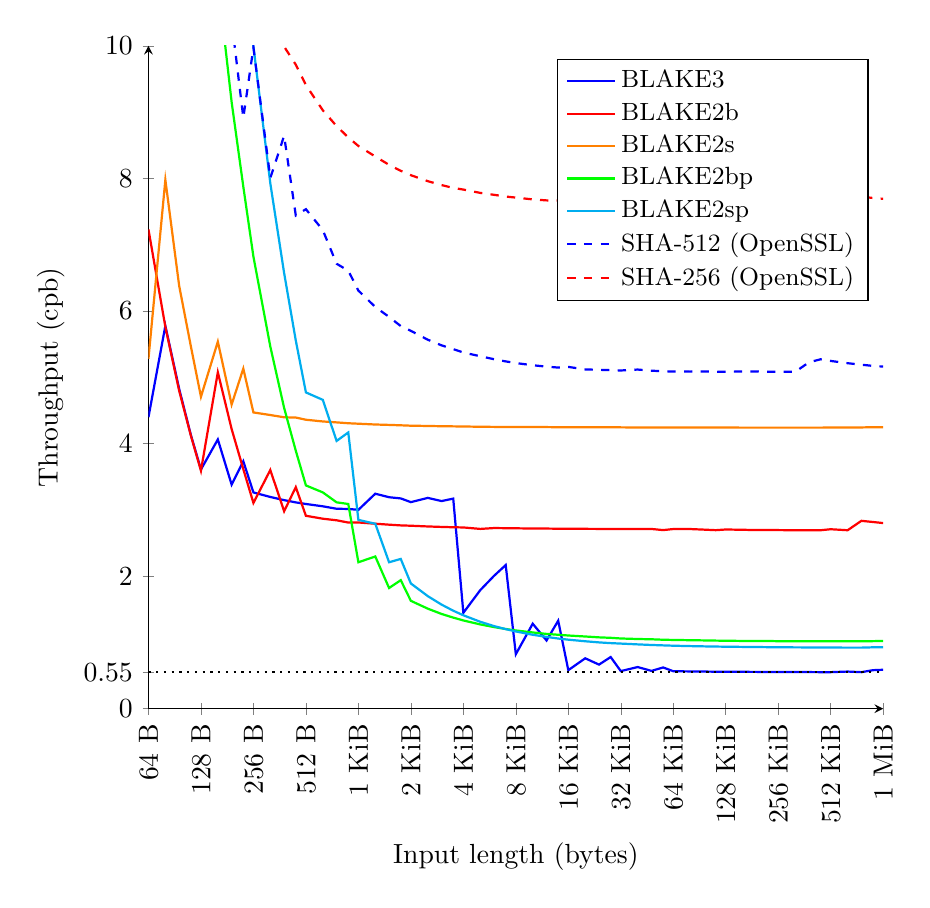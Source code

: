 \begin{tikzpicture}
\begin{axis}[
    width=0.9\textwidth,
	height=10cm,
	legend style={at={(0.98,0.98)}, anchor=north east, font=\small, cells={anchor=west}},
	axis x line=bottom,
	axis y line=left,
	cycle multi list={
		linestyles\nextlist
		blue,red,orange,green,cyan
	},
	%no markers,
	mark options={scale=0.5},
	every axis plot/.append style={thick},
    ymin=0,
    ymax=10,
    xmin=64,
    xmax=1048576,
	ylabel=Throughput (cpb),
	xlabel=Input length (bytes),
	xmode=log,
	log basis x=2,
	y tick label style={%
		/pgf/number format/.cd,%
		scaled x ticks = false,%
		set thousands separator={},%
		fixed%
	},
	xticklabels={64 B,128 B,256 B,512 B,1 KiB,2 KiB,4 KiB,8 KiB,16 KiB,32 KiB,64 KiB,128 KiB,256 KiB,512 KiB,1 MiB},
	xtick={64, 128, 256, 512, 1024, 2048, 4096, 8192, 16384, 32768, 65536, 131072, 262144, 524288, 1048576},
	ytick={0, 0.55, 2, 4, 6, 8, 10},
	x tick label style={rotate=90,anchor=east}
]
\legend{BLAKE3, BLAKE2b, BLAKE2s, BLAKE2bp, BLAKE2sp, SHA-512 (OpenSSL), SHA-256 (OpenSSL)}
% blake3
\addplot coordinates {
(64, 4.398)
(80, 5.775)
(96, 4.825)
(112, 4.131)
(128, 3.608)
(160, 4.062)
(192, 3.38)
(224, 3.732)
(256, 3.262)
(320, 3.194)
(384, 3.146)
(448, 3.112)
(512, 3.088)
(640, 3.053)
(768, 3.016)
(896, 3.013)
(1024, 3.0)
(1280, 3.243)
(1536, 3.19)
(1792, 3.172)
(2048, 3.116)
(2560, 3.18)
(3072, 3.132)
(3584, 3.169)
(4096, 1.446)
(5120, 1.788)
(6144, 2.004)
(7168, 2.167)
(8192, 0.822)
(10240, 1.282)
(12288, 1.029)
(14336, 1.327)
(16384, 0.581)
(20480, 0.76)
(24576, 0.665)
(28672, 0.779)
(32768, 0.567)
(40960, 0.628)
(49152, 0.57)
(57344, 0.622)
(65536, 0.565)
(81920, 0.562)
(98304, 0.56)
(114688, 0.558)
(131072, 0.557)
(163840, 0.556)
(196608, 0.555)
(229376, 0.554)
(262144, 0.554)
(327680, 0.552)
(393216, 0.552)
(458752, 0.551)
(524288, 0.551)
(655360, 0.56)
(786432, 0.551)
(917504, 0.581)
(1048576, 0.587)
};
% blake2b
\addplot coordinates {
(64, 7.23)
(80, 5.76)
(96, 4.797)
(112, 4.121)
(128, 3.59)
(160, 5.075)
(192, 4.219)
(224, 3.613)
(256, 3.104)
(320, 3.601)
(384, 2.978)
(448, 3.342)
(512, 2.91)
(640, 2.866)
(768, 2.842)
(896, 2.808)
(1024, 2.809)
(1280, 2.79)
(1536, 2.776)
(1792, 2.765)
(2048, 2.76)
(2560, 2.749)
(3072, 2.742)
(3584, 2.737)
(4096, 2.734)
(5120, 2.712)
(6144, 2.725)
(7168, 2.723)
(8192, 2.721)
(10240, 2.718)
(12288, 2.717)
(14336, 2.715)
(16384, 2.714)
(20480, 2.713)
(24576, 2.712)
(28672, 2.712)
(32768, 2.712)
(40960, 2.711)
(49152, 2.711)
(57344, 2.694)
(65536, 2.71)
(81920, 2.71)
(98304, 2.701)
(114688, 2.693)
(131072, 2.703)
(163840, 2.699)
(196608, 2.694)
(229376, 2.695)
(262144, 2.694)
(327680, 2.692)
(393216, 2.692)
(458752, 2.692)
(524288, 2.707)
(655360, 2.692)
(786432, 2.834)
(917504, 2.816)
(1048576, 2.8)
};
% blake2s
\addplot coordinates {
(64, 5.278)
(80, 7.978)
(96, 6.38)
(112, 5.469)
(128, 4.705)
(160, 5.537)
(192, 4.588)
(224, 5.13)
(256, 4.469)
(320, 4.43)
(384, 4.396)
(448, 4.392)
(512, 4.359)
(640, 4.333)
(768, 4.319)
(896, 4.306)
(1024, 4.299)
(1280, 4.287)
(1536, 4.281)
(1792, 4.275)
(2048, 4.269)
(2560, 4.265)
(3072, 4.261)
(3584, 4.259)
(4096, 4.257)
(5120, 4.253)
(6144, 4.251)
(7168, 4.25)
(8192, 4.249)
(10240, 4.248)
(12288, 4.248)
(14336, 4.246)
(16384, 4.247)
(20480, 4.245)
(24576, 4.245)
(28672, 4.245)
(32768, 4.244)
(40960, 4.242)
(49152, 4.242)
(57344, 4.242)
(65536, 4.242)
(81920, 4.241)
(98304, 4.241)
(114688, 4.241)
(131072, 4.241)
(163840, 4.24)
(196608, 4.24)
(229376, 4.24)
(262144, 4.24)
(327680, 4.24)
(393216, 4.24)
(458752, 4.24)
(524288, 4.241)
(655360, 4.241)
(786432, 4.243)
(917504, 4.246)
(1048576, 4.246)
};
% blake2bp
\addplot coordinates {
(64, 27.583)
(80, 22.133)
(96, 18.444)
(112, 15.808)
(128, 13.682)
(160, 10.982)
(192, 9.151)
(224, 7.875)
(256, 6.819)
(320, 5.463)
(384, 4.538)
(448, 3.891)
(512, 3.368)
(640, 3.263)
(768, 3.113)
(896, 3.088)
(1024, 2.209)
(1280, 2.296)
(1536, 1.82)
(1792, 1.939)
(2048, 1.627)
(2560, 1.509)
(3072, 1.429)
(3584, 1.374)
(4096, 1.331)
(5120, 1.271)
(6144, 1.231)
(7168, 1.202)
(8192, 1.18)
(10240, 1.15)
(12288, 1.128)
(14336, 1.115)
(16384, 1.104)
(20480, 1.089)
(24576, 1.076)
(28672, 1.069)
(32768, 1.059)
(40960, 1.051)
(49152, 1.047)
(57344, 1.04)
(65536, 1.037)
(81920, 1.033)
(98304, 1.03)
(114688, 1.027)
(131072, 1.025)
(163840, 1.022)
(196608, 1.021)
(229376, 1.021)
(262144, 1.018)
(327680, 1.017)
(393216, 1.018)
(458752, 1.017)
(524288, 1.017)
(655360, 1.016)
(786432, 1.016)
(917504, 1.019)
(1048576, 1.021)
};
% blake2sp
\addplot coordinates {
(64, 40.159)
(80, 32.285)
(96, 26.872)
(112, 23.141)
(128, 20.014)
(160, 16.101)
(192, 13.323)
(224, 11.476)
(256, 9.991)
(320, 7.925)
(384, 6.573)
(448, 5.554)
(512, 4.771)
(640, 4.659)
(768, 4.039)
(896, 4.167)
(1024, 2.848)
(1280, 2.79)
(1536, 2.209)
(1792, 2.259)
(2048, 1.889)
(2560, 1.698)
(3072, 1.57)
(3584, 1.478)
(4096, 1.409)
(5120, 1.311)
(6144, 1.246)
(7168, 1.2)
(8192, 1.165)
(10240, 1.115)
(12288, 1.083)
(14336, 1.058)
(16384, 1.041)
(20480, 1.017)
(24576, 1.0)
(28672, 0.989)
(32768, 0.982)
(40960, 0.97)
(49152, 0.961)
(57344, 0.955)
(65536, 0.95)
(81920, 0.944)
(98304, 0.94)
(114688, 0.937)
(131072, 0.935)
(163840, 0.932)
(196608, 0.93)
(229376, 0.928)
(262144, 0.926)
(327680, 0.925)
(393216, 0.924)
(458752, 0.923)
(524288, 0.922)
(655360, 0.921)
(786432, 0.921)
(917504, 0.926)
(1048576, 0.926)
};
% sha512
\addplot coordinates {
(64, 18.808)
(80, 15.056)
(96, 12.576)
(112, 17.965)
(128, 15.52)
(160, 12.467)
(192, 10.374)
(224, 8.914)
(256, 9.974)
(320, 8.005)
(384, 8.643)
(448, 7.44)
(512, 7.535)
(640, 7.22)
(768, 6.712)
(896, 6.608)
(1024, 6.307)
(1280, 6.06)
(1536, 5.91)
(1792, 5.772)
(2048, 5.7)
(2560, 5.566)
(3072, 5.481)
(3584, 5.424)
(4096, 5.373)
(5120, 5.317)
(6144, 5.272)
(7168, 5.239)
(8192, 5.214)
(10240, 5.181)
(12288, 5.16)
(14336, 5.146)
(16384, 5.156)
(20480, 5.118)
(24576, 5.112)
(28672, 5.107)
(32768, 5.102)
(40960, 5.116)
(49152, 5.099)
(57344, 5.09)
(65536, 5.086)
(81920, 5.085)
(98304, 5.088)
(114688, 5.083)
(131072, 5.082)
(163840, 5.088)
(196608, 5.086)
(229376, 5.083)
(262144, 5.084)
(327680, 5.081)
(393216, 5.225)
(458752, 5.271)
(524288, 5.246)
(655360, 5.212)
(786432, 5.189)
(917504, 5.171)
(1048576, 5.161)
};
% sha256
\addplot coordinates {
(64, 22.393)
(80, 18.006)
(96, 14.989)
(112, 12.87)
(128, 14.77)
(160, 11.86)
(192, 12.564)
(224, 10.838)
(256, 11.188)
(320, 10.6)
(384, 9.988)
(448, 9.716)
(512, 9.408)
(640, 9.027)
(768, 8.789)
(896, 8.618)
(1024, 8.489)
(1280, 8.33)
(1536, 8.204)
(1792, 8.114)
(2048, 8.048)
(2560, 7.958)
(3072, 7.899)
(3584, 7.856)
(4096, 7.831)
(5120, 7.781)
(6144, 7.752)
(7168, 7.726)
(8192, 7.71)
(10240, 7.683)
(12288, 7.668)
(14336, 7.665)
(16384, 7.662)
(20480, 7.658)
(24576, 7.665)
(28672, 7.668)
(32768, 7.682)
(40960, 7.647)
(49152, 7.66)
(57344, 7.656)
(65536, 7.634)
(81920, 7.637)
(98304, 7.626)
(114688, 7.63)
(131072, 7.626)
(163840, 7.625)
(196608, 7.618)
(229376, 7.624)
(262144, 7.82)
(327680, 7.876)
(393216, 7.834)
(458752, 7.805)
(524288, 7.78)
(655360, 7.748)
(786432, 7.724)
(917504, 7.704)
(1048576, 7.692)
};
% horizontal rule
\addplot [black, dotted] coordinates {
(64, 0.55)
(1048576, 0.55)
};
\end{axis}
\end{tikzpicture}
